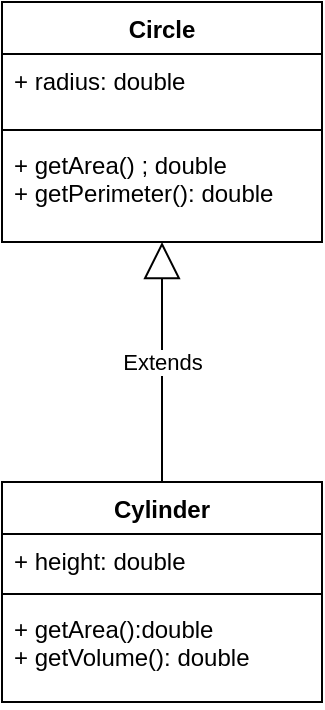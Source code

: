 <mxfile version="18.1.3" type="device"><diagram id="C5RBs43oDa-KdzZeNtuy" name="Page-1"><mxGraphModel dx="868" dy="450" grid="1" gridSize="10" guides="1" tooltips="1" connect="1" arrows="1" fold="1" page="1" pageScale="1" pageWidth="827" pageHeight="1169" math="0" shadow="0"><root><mxCell id="WIyWlLk6GJQsqaUBKTNV-0"/><mxCell id="WIyWlLk6GJQsqaUBKTNV-1" parent="WIyWlLk6GJQsqaUBKTNV-0"/><mxCell id="E9ZvEHVjOkqGelHwuKhB-0" value="Circle" style="swimlane;fontStyle=1;align=center;verticalAlign=top;childLayout=stackLayout;horizontal=1;startSize=26;horizontalStack=0;resizeParent=1;resizeParentMax=0;resizeLast=0;collapsible=1;marginBottom=0;" vertex="1" parent="WIyWlLk6GJQsqaUBKTNV-1"><mxGeometry x="254" y="180" width="160" height="120" as="geometry"/></mxCell><mxCell id="E9ZvEHVjOkqGelHwuKhB-1" value="+ radius: double" style="text;strokeColor=none;fillColor=none;align=left;verticalAlign=top;spacingLeft=4;spacingRight=4;overflow=hidden;rotatable=0;points=[[0,0.5],[1,0.5]];portConstraint=eastwest;" vertex="1" parent="E9ZvEHVjOkqGelHwuKhB-0"><mxGeometry y="26" width="160" height="34" as="geometry"/></mxCell><mxCell id="E9ZvEHVjOkqGelHwuKhB-2" value="" style="line;strokeWidth=1;fillColor=none;align=left;verticalAlign=middle;spacingTop=-1;spacingLeft=3;spacingRight=3;rotatable=0;labelPosition=right;points=[];portConstraint=eastwest;" vertex="1" parent="E9ZvEHVjOkqGelHwuKhB-0"><mxGeometry y="60" width="160" height="8" as="geometry"/></mxCell><mxCell id="E9ZvEHVjOkqGelHwuKhB-3" value="+ getArea() ; double&#10;+ getPerimeter(): double" style="text;strokeColor=none;fillColor=none;align=left;verticalAlign=top;spacingLeft=4;spacingRight=4;overflow=hidden;rotatable=0;points=[[0,0.5],[1,0.5]];portConstraint=eastwest;" vertex="1" parent="E9ZvEHVjOkqGelHwuKhB-0"><mxGeometry y="68" width="160" height="52" as="geometry"/></mxCell><mxCell id="E9ZvEHVjOkqGelHwuKhB-4" value="Cylinder" style="swimlane;fontStyle=1;align=center;verticalAlign=top;childLayout=stackLayout;horizontal=1;startSize=26;horizontalStack=0;resizeParent=1;resizeParentMax=0;resizeLast=0;collapsible=1;marginBottom=0;" vertex="1" parent="WIyWlLk6GJQsqaUBKTNV-1"><mxGeometry x="254" y="420" width="160" height="110" as="geometry"/></mxCell><mxCell id="E9ZvEHVjOkqGelHwuKhB-5" value="+ height: double " style="text;strokeColor=none;fillColor=none;align=left;verticalAlign=top;spacingLeft=4;spacingRight=4;overflow=hidden;rotatable=0;points=[[0,0.5],[1,0.5]];portConstraint=eastwest;" vertex="1" parent="E9ZvEHVjOkqGelHwuKhB-4"><mxGeometry y="26" width="160" height="26" as="geometry"/></mxCell><mxCell id="E9ZvEHVjOkqGelHwuKhB-6" value="" style="line;strokeWidth=1;fillColor=none;align=left;verticalAlign=middle;spacingTop=-1;spacingLeft=3;spacingRight=3;rotatable=0;labelPosition=right;points=[];portConstraint=eastwest;" vertex="1" parent="E9ZvEHVjOkqGelHwuKhB-4"><mxGeometry y="52" width="160" height="8" as="geometry"/></mxCell><mxCell id="E9ZvEHVjOkqGelHwuKhB-7" value="+ getArea():double&#10;+ getVolume(): double" style="text;strokeColor=none;fillColor=none;align=left;verticalAlign=top;spacingLeft=4;spacingRight=4;overflow=hidden;rotatable=0;points=[[0,0.5],[1,0.5]];portConstraint=eastwest;" vertex="1" parent="E9ZvEHVjOkqGelHwuKhB-4"><mxGeometry y="60" width="160" height="50" as="geometry"/></mxCell><mxCell id="E9ZvEHVjOkqGelHwuKhB-12" value="Extends" style="endArrow=block;endSize=16;endFill=0;html=1;rounded=0;exitX=0.5;exitY=0;exitDx=0;exitDy=0;" edge="1" parent="WIyWlLk6GJQsqaUBKTNV-1" source="E9ZvEHVjOkqGelHwuKhB-4" target="E9ZvEHVjOkqGelHwuKhB-3"><mxGeometry width="160" relative="1" as="geometry"><mxPoint x="330" y="380" as="sourcePoint"/><mxPoint x="490" y="380" as="targetPoint"/></mxGeometry></mxCell></root></mxGraphModel></diagram></mxfile>